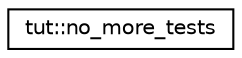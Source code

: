 digraph G
{
  edge [fontname="Helvetica",fontsize="10",labelfontname="Helvetica",labelfontsize="10"];
  node [fontname="Helvetica",fontsize="10",shape=record];
  rankdir="LR";
  Node1 [label="tut::no_more_tests",height=0.2,width=0.4,color="black", fillcolor="white", style="filled",URL="$structtut_1_1no__more__tests.html",tooltip="Internal exception to be throwed when no more tests left in group or journal."];
}
